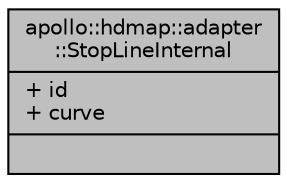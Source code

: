 digraph "apollo::hdmap::adapter::StopLineInternal"
{
  edge [fontname="Helvetica",fontsize="10",labelfontname="Helvetica",labelfontsize="10"];
  node [fontname="Helvetica",fontsize="10",shape=record];
  Node1 [label="{apollo::hdmap::adapter\l::StopLineInternal\n|+ id\l+ curve\l|}",height=0.2,width=0.4,color="black", fillcolor="grey75", style="filled" fontcolor="black"];
}
